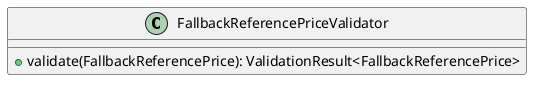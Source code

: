 @startuml

    class FallbackReferencePriceValidator [[FallbackReferencePriceValidator.html]] {
        +validate(FallbackReferencePrice): ValidationResult<FallbackReferencePrice>
    }

@enduml
